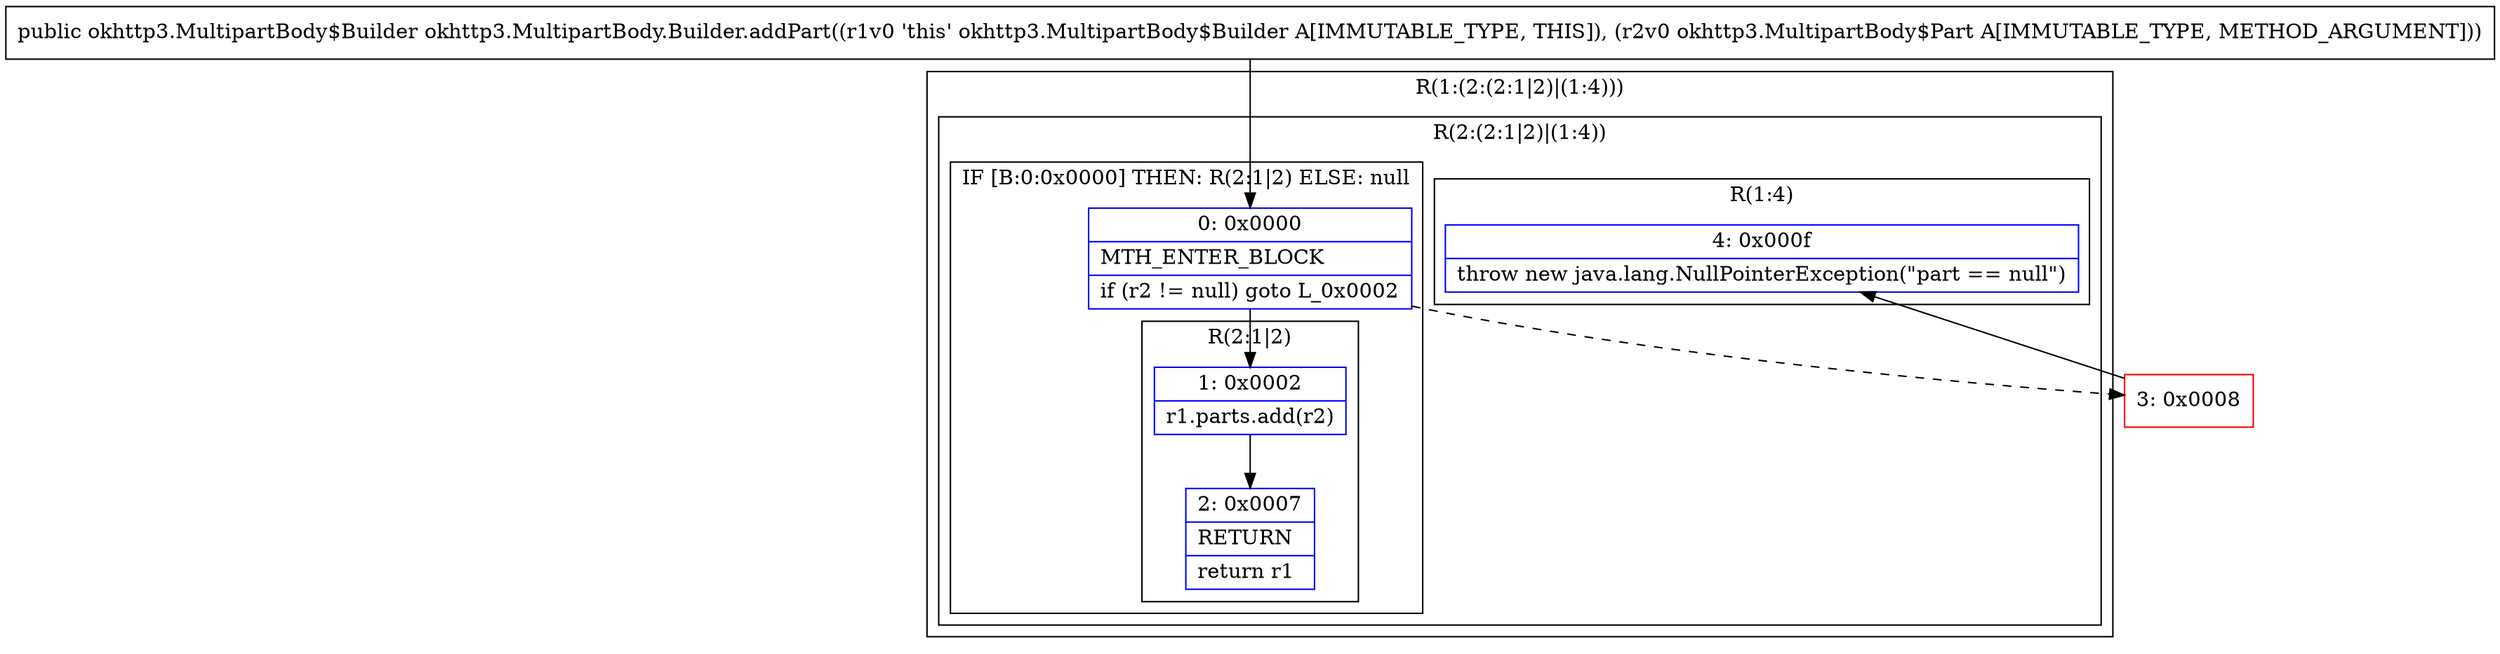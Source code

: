 digraph "CFG forokhttp3.MultipartBody.Builder.addPart(Lokhttp3\/MultipartBody$Part;)Lokhttp3\/MultipartBody$Builder;" {
subgraph cluster_Region_799521784 {
label = "R(1:(2:(2:1|2)|(1:4)))";
node [shape=record,color=blue];
subgraph cluster_Region_557080262 {
label = "R(2:(2:1|2)|(1:4))";
node [shape=record,color=blue];
subgraph cluster_IfRegion_1689813713 {
label = "IF [B:0:0x0000] THEN: R(2:1|2) ELSE: null";
node [shape=record,color=blue];
Node_0 [shape=record,label="{0\:\ 0x0000|MTH_ENTER_BLOCK\l|if (r2 != null) goto L_0x0002\l}"];
subgraph cluster_Region_1256964867 {
label = "R(2:1|2)";
node [shape=record,color=blue];
Node_1 [shape=record,label="{1\:\ 0x0002|r1.parts.add(r2)\l}"];
Node_2 [shape=record,label="{2\:\ 0x0007|RETURN\l|return r1\l}"];
}
}
subgraph cluster_Region_1484904925 {
label = "R(1:4)";
node [shape=record,color=blue];
Node_4 [shape=record,label="{4\:\ 0x000f|throw new java.lang.NullPointerException(\"part == null\")\l}"];
}
}
}
Node_3 [shape=record,color=red,label="{3\:\ 0x0008}"];
MethodNode[shape=record,label="{public okhttp3.MultipartBody$Builder okhttp3.MultipartBody.Builder.addPart((r1v0 'this' okhttp3.MultipartBody$Builder A[IMMUTABLE_TYPE, THIS]), (r2v0 okhttp3.MultipartBody$Part A[IMMUTABLE_TYPE, METHOD_ARGUMENT])) }"];
MethodNode -> Node_0;
Node_0 -> Node_1;
Node_0 -> Node_3[style=dashed];
Node_1 -> Node_2;
Node_3 -> Node_4;
}

